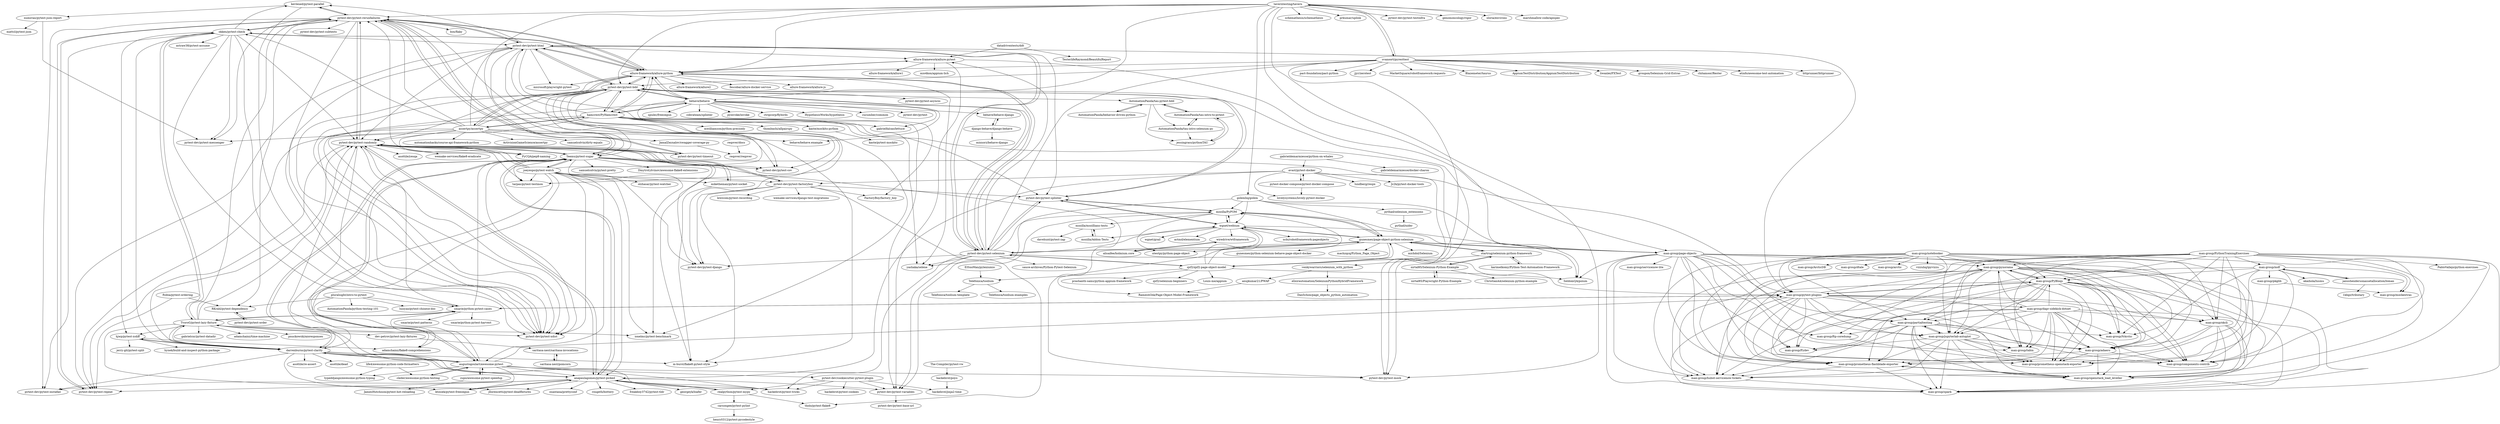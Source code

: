 digraph G {
"kevlened/pytest-parallel" -> "pytest-dev/pytest-xdist" ["e"=1]
"kevlened/pytest-parallel" -> "pytest-dev/pytest-rerunfailures"
"kevlened/pytest-parallel" -> "numirias/pytest-json-report"
"okken/pytest-check" -> "pytest-dev/pytest-rerunfailures"
"okken/pytest-check" -> "pytest-dev/pytest-randomly"
"okken/pytest-check" -> "astraw38/pytest-assume"
"okken/pytest-check" -> "TvoroG/pytest-lazy-fixture"
"okken/pytest-check" -> "pytest-dev/pytest-messenger"
"okken/pytest-check" -> "allure-framework/allure-python"
"okken/pytest-check" -> "hjwp/pytest-icdiff"
"okken/pytest-check" -> "pytest-dev/pytest-xdist" ["e"=1]
"okken/pytest-check" -> "darrenburns/pytest-clarity"
"okken/pytest-check" -> "pytest-dev/pytest-instafail"
"okken/pytest-check" -> "smarie/python-pytest-cases"
"okken/pytest-check" -> "kevlened/pytest-parallel"
"okken/pytest-check" -> "pytest-dev/pytest-html"
"ftobia/pytest-ordering" -> "pytest-dev/pytest-repeat"
"ftobia/pytest-ordering" -> "RKrahl/pytest-dependency"
"Teemu/pytest-sugar" -> "pytest-dev/pytest-xdist" ["e"=1]
"Teemu/pytest-sugar" -> "pytest-dev/pytest-randomly"
"Teemu/pytest-sugar" -> "samuelcolvin/pytest-pretty" ["e"=1]
"Teemu/pytest-sugar" -> "pytest-dev/pytest-cov" ["e"=1]
"Teemu/pytest-sugar" -> "tarpas/pytest-testmon" ["e"=1]
"Teemu/pytest-sugar" -> "anapaulagomes/pytest-picked"
"Teemu/pytest-sugar" -> "darrenburns/pytest-clarity"
"Teemu/pytest-sugar" -> "pytest-dev/pytest-mock" ["e"=1]
"Teemu/pytest-sugar" -> "ionelmc/pytest-benchmark" ["e"=1]
"Teemu/pytest-sugar" -> "augustogoulart/awesome-pytest"
"Teemu/pytest-sugar" -> "pytest-dev/pytest-rerunfailures"
"Teemu/pytest-sugar" -> "man-group/pytest-plugins"
"Teemu/pytest-sugar" -> "pytest-dev/pytest-django" ["e"=1]
"Teemu/pytest-sugar" -> "DmytroLitvinov/awesome-flake8-extensions" ["e"=1]
"Teemu/pytest-sugar" -> "joeyespo/pytest-watch"
"taverntesting/tavern" -> "svanoort/pyresttest"
"taverntesting/tavern" -> "pytest-dev/pytest-bdd"
"taverntesting/tavern" -> "schemathesis/schemathesis" ["e"=1]
"taverntesting/tavern" -> "allure-framework/allure-python"
"taverntesting/tavern" -> "pytest-dev/pytest-mock" ["e"=1]
"taverntesting/tavern" -> "behave/behave"
"taverntesting/tavern" -> "prkumar/uplink" ["e"=1]
"taverntesting/tavern" -> "pytest-dev/pytest-testinfra" ["e"=1]
"taverntesting/tavern" -> "SeldomQA/poium" ["e"=1]
"taverntesting/tavern" -> "genomoncology/rigor"
"taverntesting/tavern" -> "sloria/environs" ["e"=1]
"taverntesting/tavern" -> "golemhq/golem"
"taverntesting/tavern" -> "marshmallow-code/apispec" ["e"=1]
"taverntesting/tavern" -> "pytest-dev/pytest-rerunfailures"
"taverntesting/tavern" -> "pytest-dev/pytest-cov" ["e"=1]
"venkywarriors/selenium_with_python" -> "anujkumar21/PWAF"
"venkywarriors/selenium_with_python" -> "elixirautomation/SeleniumPythonHybridFramework"
"hamcrest/PyHamcrest" -> "allure-framework/allure-python"
"hamcrest/PyHamcrest" -> "behave/behave"
"hamcrest/PyHamcrest" -> "assertpy/assertpy"
"hamcrest/PyHamcrest" -> "mwilliamson/python-precisely"
"hamcrest/PyHamcrest" -> "pytest-dev/pytest-bdd"
"hamcrest/PyHamcrest" -> "gabrielfalcao/lettuce" ["e"=1]
"hamcrest/PyHamcrest" -> "yashaka/selene" ["e"=1]
"hamcrest/PyHamcrest" -> "pytest-dev/pytest-xdist" ["e"=1]
"hamcrest/PyHamcrest" -> "tarpas/pytest-testmon" ["e"=1]
"hamcrest/PyHamcrest" -> "thombashi/allpairspy" ["e"=1]
"hamcrest/PyHamcrest" -> "pytest-dev/pytest-splinter"
"hamcrest/PyHamcrest" -> "pytest-dev/pytest-html"
"hamcrest/PyHamcrest" -> "pytest-dev/pytest-mock" ["e"=1]
"hamcrest/PyHamcrest" -> "pytest-dev/pytest-repeat"
"hamcrest/PyHamcrest" -> "kaste/mockito-python"
"anapaulagomes/pytest-picked" -> "rougeth/bottery" ["e"=1]
"anapaulagomes/pytest-picked" -> "pytest-dev/pytest-randomly"
"anapaulagomes/pytest-picked" -> "jllorencetti/pytest-deadfixtures" ["e"=1]
"anapaulagomes/pytest-picked" -> "darrenburns/pytest-clarity"
"anapaulagomes/pytest-picked" -> "georgeyk/loafer" ["e"=1]
"anapaulagomes/pytest-picked" -> "pytest-dev/pytest-instafail"
"anapaulagomes/pytest-picked" -> "ktosiek/pytest-freezegun"
"anapaulagomes/pytest-picked" -> "realpython/pytest-mypy"
"anapaulagomes/pytest-picked" -> "pytest-dev/pytest-repeat"
"anapaulagomes/pytest-picked" -> "hackebrot/pytest-tricks"
"anapaulagomes/pytest-picked" -> "Teemu/pytest-sugar"
"anapaulagomes/pytest-picked" -> "freakboy3742/pytest-tldr"
"anapaulagomes/pytest-picked" -> "pytest-dev/pytest-variables"
"anapaulagomes/pytest-picked" -> "osantana/prettyconf" ["e"=1]
"svanoort/pyresttest" -> "taverntesting/tavern"
"svanoort/pyresttest" -> "chitamoor/Rester"
"svanoort/pyresttest" -> "allure-framework/allure-python"
"svanoort/pyresttest" -> "atinfo/awesome-test-automation" ["e"=1]
"svanoort/pyresttest" -> "httprunner/httprunner" ["e"=1]
"svanoort/pyresttest" -> "pact-foundation/pact-python" ["e"=1]
"svanoort/pyresttest" -> "pytest-dev/pytest-selenium"
"svanoort/pyresttest" -> "qxf2/qxf2-page-object-model"
"svanoort/pyresttest" -> "jjyr/zerotest" ["e"=1]
"svanoort/pyresttest" -> "MarketSquare/robotframework-requests" ["e"=1]
"svanoort/pyresttest" -> "Blazemeter/taurus" ["e"=1]
"svanoort/pyresttest" -> "AppiumTestDistribution/AppiumTestDistribution" ["e"=1]
"svanoort/pyresttest" -> "pytest-dev/pytest-bdd"
"svanoort/pyresttest" -> "liwanlei/FXTest" ["e"=1]
"svanoort/pyresttest" -> "groupon/Selenium-Grid-Extras" ["e"=1]
"allure-framework/allure-pytest" -> "allure-framework/allure-python"
"allure-framework/allure-pytest" -> "mio4kon/appium-lich" ["e"=1]
"allure-framework/allure-pytest" -> "pytest-dev/pytest-variables"
"allure-framework/allure-pytest" -> "man-group/page-objects"
"allure-framework/allure-pytest" -> "allure-framework/allure1" ["e"=1]
"augustogoulart/awesome-pytest" -> "hackebrot/pytest-tricks"
"augustogoulart/awesome-pytest" -> "pytest-dev/pytest-randomly"
"augustogoulart/awesome-pytest" -> "anapaulagomes/pytest-picked"
"augustogoulart/awesome-pytest" -> "Teemu/pytest-sugar"
"augustogoulart/awesome-pytest" -> "cleder/awesome-python-testing"
"augustogoulart/awesome-pytest" -> "darrenburns/pytest-clarity"
"augustogoulart/awesome-pytest" -> "ktosiek/pytest-freezegun"
"augustogoulart/awesome-pytest" -> "zupo/awesome-pytest-speedup"
"augustogoulart/awesome-pytest" -> "pytest-dev/cookiecutter-pytest-plugin"
"augustogoulart/awesome-pytest" -> "smarie/python-pytest-cases"
"augustogoulart/awesome-pytest" -> "man-group/pytest-plugins"
"augustogoulart/awesome-pytest" -> "TvoroG/pytest-lazy-fixture"
"augustogoulart/awesome-pytest" -> "typeddjango/awesome-python-typing" ["e"=1]
"augustogoulart/awesome-pytest" -> "pytest-dev/pytest-mock" ["e"=1]
"pluralsight/intro-to-pytest" -> "augustogoulart/awesome-pytest"
"pluralsight/intro-to-pytest" -> "AutomationPanda/python-testing-101"
"pluralsight/intro-to-pytest" -> "luizyao/pytest-chinese-doc" ["e"=1]
"pluralsight/intro-to-pytest" -> "smarie/python-pytest-cases"
"pluralsight/intro-to-pytest" -> "RKrahl/pytest-dependency"
"pythad/selenium_extensions" -> "pythad/nider"
"karimelkomy/Python-Test-Automation-Framework" -> "startrug/selenium-python-framework"
"hjwp/pytest-icdiff" -> "darrenburns/pytest-clarity"
"hjwp/pytest-icdiff" -> "hynek/build-and-inspect-python-package" ["e"=1]
"hjwp/pytest-icdiff" -> "jerry-git/pytest-split" ["e"=1]
"hjwp/pytest-icdiff" -> "adamchainz/flake8-comprehensions" ["e"=1]
"darrenburns/pytest-clarity" -> "hjwp/pytest-icdiff"
"darrenburns/pytest-clarity" -> "anapaulagomes/pytest-picked"
"darrenburns/pytest-clarity" -> "jllorencetti/pytest-deadfixtures" ["e"=1]
"darrenburns/pytest-clarity" -> "asottile/re-assert" ["e"=1]
"darrenburns/pytest-clarity" -> "Teemu/pytest-sugar"
"darrenburns/pytest-clarity" -> "pytest-dev/pytest-randomly"
"darrenburns/pytest-clarity" -> "pytest-dev/pytest-instafail"
"darrenburns/pytest-clarity" -> "hackebrot/pytest-tricks"
"darrenburns/pytest-clarity" -> "asottile/dead" ["e"=1]
"darrenburns/pytest-clarity" -> "TvoroG/pytest-lazy-fixture"
"darrenburns/pytest-clarity" -> "m-burst/flake8-pytest-style" ["e"=1]
"darrenburns/pytest-clarity" -> "augustogoulart/awesome-pytest"
"mozilla/Addon-Tests" -> "mozilla/mozillians-tests"
"numirias/pytest-json-report" -> "mattcl/pytest-json"
"numirias/pytest-json-report" -> "pytest-dev/pytest-messenger"
"pytest-docker-compose/pytest-docker-compose" -> "avast/pytest-docker"
"pytest-docker-compose/pytest-docker-compose" -> "lovelysystems/lovely-pytest-docker"
"AutomationPanda/behavior-driven-python" -> "AutomationPanda/tau-pytest-bdd"
"smarie/python-pytest-cases" -> "smarie/python-pytest-harvest"
"smarie/python-pytest-cases" -> "TvoroG/pytest-lazy-fixture"
"smarie/python-pytest-cases" -> "man-group/pytest-plugins"
"smarie/python-pytest-cases" -> "pytest-dev/pytest-randomly"
"smarie/python-pytest-cases" -> "smarie/pytest-patterns"
"smarie/python-pytest-cases" -> "Teemu/pytest-sugar"
"elixirautomation/SeleniumPythonHybridFramework" -> "DanSchon/page_objects_python_automation"
"AutomationPanda/tau-pytest-bdd" -> "AutomationPanda/tau-intro-to-pytest"
"AutomationPanda/tau-pytest-bdd" -> "AutomationPanda/tau-intro-selenium-py"
"AutomationPanda/tau-pytest-bdd" -> "AutomationPanda/behavior-driven-python"
"AutomationPanda/tau-pytest-bdd" -> "jessingrass/pythonTAU"
"pytest-dev/pytest-splinter" -> "pytest-dev/pytest-selenium"
"pytest-dev/pytest-splinter" -> "wgnet/webium"
"pytest-dev/pytest-splinter" -> "mozilla/PyPOM"
"pytest-dev/pytest-splinter" -> "pytest-dev/pytest-bdd"
"anujkumar21/PWAF" -> "RameshGhk/Page-Object-Model-Framework"
"man-group/adaero" -> "man-group/components-contrib"
"man-group/adaero" -> "man-group/prometheus-flashblade-exporter"
"man-group/adaero" -> "man-group/openstack_load_leveller"
"man-group/adaero" -> "man-group/prometheus-openstack-exporter"
"man-group/okcli" -> "man-group/openstack_load_leveller"
"man-group/okcli" -> "man-group/prometheus-flashblade-exporter"
"man-group/okcli" -> "man-group/adaero"
"man-group/okcli" -> "man-group/hubot-servicenow-tickets"
"man-group/okcli" -> "man-group/spark"
"man-group/okcli" -> "man-group/components-contrib"
"man-group/ftp-coredump" -> "man-group/prometheus-openstack-exporter"
"man-group/prometheus-flashblade-exporter" -> "man-group/openstack_load_leveller"
"man-group/prometheus-flashblade-exporter" -> "man-group/spark"
"man-group/prometheus-flashblade-exporter" -> "man-group/hubot-servicenow-tickets"
"man-group/openstack_load_leveller" -> "man-group/prometheus-flashblade-exporter"
"man-group/mdf" -> "janushendersonassetallocation/loman"
"man-group/mdf" -> "man-group/PyBloqs"
"man-group/mdf" -> "akaihola/lusmu"
"man-group/mdf" -> "man-group/prometheus-openstack-exporter"
"man-group/mdf" -> "man-group/mockextras"
"man-group/mdf" -> "man-group/NArctic"
"man-group/mdf" -> "man-group/components-contrib"
"man-group/mdf" -> "man-group/pkglib"
"man-group/mdf" -> "man-group/prometheus-flashblade-exporter"
"man-group/pynorama" -> "man-group/hubot-servicenow-tickets"
"man-group/pynorama" -> "man-group/tabix"
"man-group/pynorama" -> "man-group/spark"
"man-group/pynorama" -> "man-group/adaero"
"man-group/pynorama" -> "man-group/prometheus-flashblade-exporter"
"man-group/pynorama" -> "man-group/Pydev"
"man-group/pynorama" -> "man-group/components-contrib"
"man-group/pynorama" -> "man-group/prometheus-openstack-exporter"
"man-group/pynorama" -> "man-group/openstack_load_leveller"
"man-group/pynorama" -> "man-group/jupyterlab-autoplot"
"man-group/pynorama" -> "man-group/partialtesting"
"man-group/pynorama" -> "man-group/okcli"
"man-group/pynorama" -> "man-group/NArctic"
"man-group/pynorama" -> "man-group/ftp-coredump"
"man-group/pynorama" -> "man-group/PyBloqs"
"joeyespo/pytest-watch" -> "tarpas/pytest-testmon" ["e"=1]
"joeyespo/pytest-watch" -> "Teemu/pytest-sugar"
"joeyespo/pytest-watch" -> "pytest-dev/pytest-randomly"
"joeyespo/pytest-watch" -> "anapaulagomes/pytest-picked"
"joeyespo/pytest-watch" -> "pytest-dev/pytest-xdist" ["e"=1]
"joeyespo/pytest-watch" -> "olzhasar/pytest-watcher"
"joeyespo/pytest-watch" -> "ionelmc/pytest-benchmark" ["e"=1]
"joeyespo/pytest-watch" -> "pytest-dev/pytest-factoryboy"
"joeyespo/pytest-watch" -> "pytest-dev/pytest-bdd"
"joeyespo/pytest-watch" -> "augustogoulart/awesome-pytest"
"joeyespo/pytest-watch" -> "pytest-dev/pytest-django" ["e"=1]
"joeyespo/pytest-watch" -> "adamchainz/flake8-comprehensions" ["e"=1]
"joeyespo/pytest-watch" -> "miketheman/pytest-socket"
"joeyespo/pytest-watch" -> "pytest-dev/pytest-rerunfailures"
"joeyespo/pytest-watch" -> "darrenburns/pytest-clarity"
"life4/awesome-python-code-formatters" -> "cleder/awesome-python-testing"
"life4/awesome-python-code-formatters" -> "typeddjango/awesome-python-typing" ["e"=1]
"gabrieldemarmiesse/python-on-whales" -> "gabrieldemarmiesse/docker-charon"
"gabrieldemarmiesse/python-on-whales" -> "avast/pytest-docker"
"behave/behave" -> "pytest-dev/pytest-bdd"
"behave/behave" -> "gabrielfalcao/lettuce" ["e"=1]
"behave/behave" -> "ctripcorp/flybirds" ["e"=1]
"behave/behave" -> "hamcrest/PyHamcrest"
"behave/behave" -> "allure-framework/allure-python"
"behave/behave" -> "HypothesisWorks/hypothesis" ["e"=1]
"behave/behave" -> "behave/behave.example"
"behave/behave" -> "cucumber/common" ["e"=1]
"behave/behave" -> "FactoryBoy/factory_boy" ["e"=1]
"behave/behave" -> "pytest-dev/pytest" ["e"=1]
"behave/behave" -> "spulec/freezegun" ["e"=1]
"behave/behave" -> "behave/behave-django"
"behave/behave" -> "cobrateam/splinter" ["e"=1]
"behave/behave" -> "pyinvoke/invoke" ["e"=1]
"behave/behave" -> "pytest-dev/pytest-xdist" ["e"=1]
"man-group/notebooker" -> "man-group/PyBloqs"
"man-group/notebooker" -> "man-group/adaero"
"man-group/notebooker" -> "man-group/ArcticDB" ["e"=1]
"man-group/notebooker" -> "man-group/jupyterlab-autoplot"
"man-group/notebooker" -> "man-group/pytest-plugins"
"man-group/notebooker" -> "man-group/prometheus-flashblade-exporter"
"man-group/notebooker" -> "man-group/dtale" ["e"=1]
"man-group/notebooker" -> "man-group/okcli"
"man-group/notebooker" -> "man-group/pynorama"
"man-group/notebooker" -> "man-group/openstack_load_leveller"
"man-group/notebooker" -> "man-group/partialtesting"
"man-group/notebooker" -> "man-group/arctic" ["e"=1]
"man-group/notebooker" -> "man-group/components-contrib"
"man-group/notebooker" -> "vizzuhq/ipyvizzu" ["e"=1]
"man-group/notebooker" -> "man-group/hubot-servicenow-tickets"
"AutomationPanda/tau-intro-selenium-py" -> "AutomationPanda/tau-intro-to-pytest"
"AutomationPanda/tau-intro-selenium-py" -> "jessingrass/pythonTAU"
"AutomationPanda/tau-intro-to-pytest" -> "AutomationPanda/tau-intro-selenium-py"
"AutomationPanda/tau-intro-to-pytest" -> "jessingrass/pythonTAU"
"AutomationPanda/tau-intro-to-pytest" -> "AutomationPanda/tau-pytest-bdd"
"startrug/selenium-python-framework" -> "karimelkomy/Python-Test-Automation-Framework"
"startrug/selenium-python-framework" -> "nirtal85/Selenium-Python-Example"
"startrug/selenium-python-framework" -> "gunesmes/page-object-python-selenium"
"startrug/selenium-python-framework" -> "venkywarriors/selenium_with_python"
"man-group/page-objects" -> "man-group/tabix"
"man-group/page-objects" -> "man-group/hubot-servicenow-tickets"
"man-group/page-objects" -> "man-group/prometheus-flashblade-exporter"
"man-group/page-objects" -> "man-group/Pydev"
"man-group/page-objects" -> "man-group/spark"
"man-group/page-objects" -> "man-group/adaero"
"man-group/page-objects" -> "man-group/prometheus-openstack-exporter"
"man-group/page-objects" -> "man-group/openstack_load_leveller"
"man-group/page-objects" -> "man-group/ftp-coredump"
"man-group/page-objects" -> "man-group/jupyterlab-autoplot"
"man-group/page-objects" -> "SeldomQA/poium" ["e"=1]
"man-group/page-objects" -> "man-group/components-contrib"
"man-group/page-objects" -> "man-group/partialtesting"
"man-group/page-objects" -> "man-group/pynorama"
"man-group/page-objects" -> "man-group/servicenow-lite"
"assertpy/assertpy" -> "allure-framework/allure-python"
"assertpy/assertpy" -> "hamcrest/PyHamcrest"
"assertpy/assertpy" -> "pytest-dev/pytest-rerunfailures"
"assertpy/assertpy" -> "samuelcolvin/dirty-equals" ["e"=1]
"assertpy/assertpy" -> "automationhacks/course-api-framework-python"
"assertpy/assertpy" -> "pytest-dev/pytest-messenger"
"assertpy/assertpy" -> "pytest-dev/pytest-html"
"assertpy/assertpy" -> "pytest-dev/pytest-bdd"
"assertpy/assertpy" -> "ActivisionGameScience/assertpy"
"assertpy/assertpy" -> "JamalZeynalov/swagger-coverage-py"
"assertpy/assertpy" -> "pytest-dev/pytest-randomly"
"assertpy/assertpy" -> "PyCQA/pep8-naming" ["e"=1]
"assertpy/assertpy" -> "okken/pytest-check"
"assertpy/assertpy" -> "behave/behave.example"
"assertpy/assertpy" -> "pytest-dev/pytest-xdist" ["e"=1]
"mozilla/mozillians-tests" -> "davehunt/pytest-zap"
"mozilla/mozillians-tests" -> "mozilla/Addon-Tests"
"man-group/partialtesting" -> "man-group/components-contrib"
"man-group/partialtesting" -> "man-group/adaero"
"man-group/partialtesting" -> "man-group/hubot-servicenow-tickets"
"man-group/partialtesting" -> "man-group/tabix"
"man-group/partialtesting" -> "man-group/spark"
"man-group/partialtesting" -> "man-group/jupyterlab-autoplot"
"man-group/partialtesting" -> "man-group/prometheus-openstack-exporter"
"man-group/partialtesting" -> "man-group/prometheus-flashblade-exporter"
"man-group/partialtesting" -> "man-group/Pydev"
"man-group/partialtesting" -> "man-group/openstack_load_leveller"
"man-group/partialtesting" -> "man-group/NArctic"
"man-group/partialtesting" -> "man-group/ftp-coredump"
"ElSnoMan/pyleniumio" -> "Telefonica/toolium"
"pytest-dev/pytest-timeout" -> "pytest-dev/pytest-randomly"
"pytest-dev/pytest-timeout" -> "pytest-dev/pytest-rerunfailures"
"wgnet/webium" -> "mozilla/PyPOM"
"wgnet/webium" -> "alisaifee/holmium.core"
"wgnet/webium" -> "ncbi/robotframework-pageobjects" ["e"=1]
"wgnet/webium" -> "wgnet/grail"
"wgnet/webium" -> "pytest-dev/pytest-splinter"
"wgnet/webium" -> "wiredrive/wtframework"
"wgnet/webium" -> "man-group/page-objects"
"wgnet/webium" -> "gunesmes/page-object-python-selenium"
"wgnet/webium" -> "actmd/elementium"
"wgnet/webium" -> "mozilla/Addon-Tests"
"jessingrass/pythonTAU" -> "AutomationPanda/tau-intro-to-pytest"
"man-group/jupyterlab-autoplot" -> "man-group/components-contrib"
"man-group/jupyterlab-autoplot" -> "man-group/adaero"
"man-group/jupyterlab-autoplot" -> "man-group/openstack_load_leveller"
"man-group/jupyterlab-autoplot" -> "man-group/tabix"
"man-group/jupyterlab-autoplot" -> "man-group/hubot-servicenow-tickets"
"man-group/jupyterlab-autoplot" -> "man-group/prometheus-flashblade-exporter"
"man-group/jupyterlab-autoplot" -> "man-group/spark"
"man-group/jupyterlab-autoplot" -> "man-group/partialtesting"
"man-group/jupyterlab-autoplot" -> "man-group/prometheus-openstack-exporter"
"man-group/jupyterlab-autoplot" -> "man-group/Pydev"
"nirtal85/Selenium-Python-Example" -> "nirtal85/Playwright-Python-Example"
"nirtal85/Selenium-Python-Example" -> "startrug/selenium-python-framework"
"nirtal85/Selenium-Python-Example" -> "ChristianAA/selenium-python-example"
"gunesmes/page-object-python-selenium" -> "qxf2/qxf2-page-object-model"
"gunesmes/page-object-python-selenium" -> "mozilla/PyPOM"
"gunesmes/page-object-python-selenium" -> "machzqcq/Python_Page_Object"
"gunesmes/page-object-python-selenium" -> "wgnet/webium"
"gunesmes/page-object-python-selenium" -> "man-group/page-objects"
"gunesmes/page-object-python-selenium" -> "utestpy/python-page-object"
"gunesmes/page-object-python-selenium" -> "startrug/selenium-python-framework"
"gunesmes/page-object-python-selenium" -> "michdol/Selenium"
"gunesmes/page-object-python-selenium" -> "gunesmes/python-selenium-behave-page-object-docker"
"gunesmes/page-object-python-selenium" -> "pytest-dev/pytest-selenium"
"gunesmes/page-object-python-selenium" -> "SeldomQA/poium" ["e"=1]
"gunesmes/page-object-python-selenium" -> "RameshGhk/Page-Object-Model-Framework"
"pytest-dev/pytest-html" -> "pytest-dev/pytest-xdist" ["e"=1]
"pytest-dev/pytest-html" -> "allure-framework/allure-python"
"pytest-dev/pytest-html" -> "pytest-dev/pytest-bdd"
"pytest-dev/pytest-html" -> "pytest-dev/pytest-rerunfailures"
"pytest-dev/pytest-html" -> "pytest-dev/pytest-selenium"
"pytest-dev/pytest-html" -> "pytest-dev/pytest-repeat"
"pytest-dev/pytest-html" -> "pytest-dev/pytest-randomly"
"pytest-dev/pytest-html" -> "pytest-dev/pytest-cov" ["e"=1]
"pytest-dev/pytest-html" -> "allure-framework/allure-pytest"
"pytest-dev/pytest-html" -> "Teemu/pytest-sugar"
"pytest-dev/pytest-html" -> "pytest-dev/pytest-variables"
"pytest-dev/pytest-html" -> "pytest-dev/pytest-splinter"
"pytest-dev/pytest-html" -> "man-group/pytest-plugins"
"pytest-dev/pytest-html" -> "kevlened/pytest-parallel"
"pytest-dev/pytest-html" -> "microsoft/playwright-pytest" ["e"=1]
"datadriventests/ddt" -> "allure-framework/allure-pytest"
"datadriventests/ddt" -> "TesterlifeRaymond/BeautifulReport" ["e"=1]
"pytest-dev/cookiecutter-pytest-plugin" -> "hackebrot/pytest-tricks"
"pytest-dev/cookiecutter-pytest-plugin" -> "hackebrot/pytest-cookies"
"pytest-dev/cookiecutter-pytest-plugin" -> "realpython/pytest-mypy"
"pytest-dev/cookiecutter-pytest-plugin" -> "hackebrot/jinja2-time"
"pytest-dev/cookiecutter-pytest-plugin" -> "pytest-dev/pytest-variables"
"pytest-dev/pytest-factoryboy" -> "pytest-dev/pytest-django" ["e"=1]
"pytest-dev/pytest-factoryboy" -> "pytest-dev/pytest-randomly"
"pytest-dev/pytest-factoryboy" -> "FactoryBoy/factory_boy" ["e"=1]
"pytest-dev/pytest-factoryboy" -> "pytest-dev/pytest-splinter"
"pytest-dev/pytest-factoryboy" -> "wemake-services/django-test-migrations" ["e"=1]
"pytest-dev/pytest-factoryboy" -> "m-burst/flake8-pytest-style" ["e"=1]
"pytest-dev/pytest-factoryboy" -> "kiwicom/pytest-recording" ["e"=1]
"pytest-dev/pytest-factoryboy" -> "tholo/pytest-flake8"
"pytest-dev/pytest-selenium" -> "pytest-dev/pytest-splinter"
"pytest-dev/pytest-selenium" -> "pytest-dev/pytest-html"
"pytest-dev/pytest-selenium" -> "wgnet/webium"
"pytest-dev/pytest-selenium" -> "mozilla/PyPOM"
"pytest-dev/pytest-selenium" -> "qxf2/qxf2-page-object-model"
"pytest-dev/pytest-selenium" -> "gunesmes/page-object-python-selenium"
"pytest-dev/pytest-selenium" -> "allure-framework/allure-pytest"
"pytest-dev/pytest-selenium" -> "allure-framework/allure-python"
"pytest-dev/pytest-selenium" -> "sauce-archives/Python-Pytest-Selenium"
"pytest-dev/pytest-selenium" -> "pytest-dev/pytest-variables"
"pytest-dev/pytest-selenium" -> "man-group/pytest-plugins"
"pytest-dev/pytest-selenium" -> "yashaka/selene" ["e"=1]
"pytest-dev/pytest-selenium" -> "hackebrot/pytest-tricks"
"pytest-dev/pytest-selenium" -> "pytest-dev/pytest-django" ["e"=1]
"pytest-dev/pytest-selenium" -> "pytest-dev/pytest-bdd"
"carsongee/pytest-pylint" -> "henry0312/pytest-pycodestyle"
"pytest-dev/pytest-order" -> "RKrahl/pytest-dependency"
"pytest-dev/pytest-variables" -> "pytest-dev/pytest-base-url"
"cleder/awesome-python-testing" -> "augustogoulart/awesome-pytest"
"man-group/dapr-sidekick-dotnet" -> "man-group/components-contrib"
"man-group/dapr-sidekick-dotnet" -> "man-group/hubot-servicenow-tickets"
"man-group/dapr-sidekick-dotnet" -> "man-group/prometheus-flashblade-exporter"
"man-group/dapr-sidekick-dotnet" -> "man-group/spark"
"man-group/dapr-sidekick-dotnet" -> "man-group/openstack_load_leveller"
"man-group/dapr-sidekick-dotnet" -> "man-group/adaero"
"man-group/dapr-sidekick-dotnet" -> "man-group/Pydev"
"man-group/dapr-sidekick-dotnet" -> "man-group/tabix"
"man-group/dapr-sidekick-dotnet" -> "man-group/pynorama"
"man-group/dapr-sidekick-dotnet" -> "man-group/jupyterlab-autoplot"
"man-group/dapr-sidekick-dotnet" -> "man-group/partialtesting"
"man-group/dapr-sidekick-dotnet" -> "man-group/prometheus-openstack-exporter"
"man-group/dapr-sidekick-dotnet" -> "man-group/NArctic"
"man-group/dapr-sidekick-dotnet" -> "man-group/PyBloqs"
"man-group/dapr-sidekick-dotnet" -> "man-group/okcli"
"JamalZeynalov/swagger-coverage-py" -> "reqover/reqover"
"reqover/docs" -> "reqover/reqover"
"man-group/pytest-plugins" -> "man-group/PyBloqs"
"man-group/pytest-plugins" -> "man-group/openstack_load_leveller"
"man-group/pytest-plugins" -> "man-group/jupyterlab-autoplot"
"man-group/pytest-plugins" -> "man-group/adaero"
"man-group/pytest-plugins" -> "man-group/partialtesting"
"man-group/pytest-plugins" -> "man-group/prometheus-flashblade-exporter"
"man-group/pytest-plugins" -> "man-group/components-contrib"
"man-group/pytest-plugins" -> "man-group/hubot-servicenow-tickets"
"man-group/pytest-plugins" -> "man-group/okcli"
"man-group/pytest-plugins" -> "man-group/pynorama"
"man-group/pytest-plugins" -> "man-group/spark"
"man-group/pytest-plugins" -> "man-group/dapr-sidekick-dotnet"
"man-group/pytest-plugins" -> "smarie/python-pytest-cases"
"man-group/pytest-plugins" -> "man-group/prometheus-openstack-exporter"
"man-group/pytest-plugins" -> "man-group/Pydev"
"man-group/PythonTrainingExercises" -> "man-group/PyBloqs"
"man-group/PythonTrainingExercises" -> "man-group/pynorama"
"man-group/PythonTrainingExercises" -> "man-group/jupyterlab-autoplot"
"man-group/PythonTrainingExercises" -> "man-group/mdf"
"man-group/PythonTrainingExercises" -> "man-group/okcli"
"man-group/PythonTrainingExercises" -> "man-group/spark"
"man-group/PythonTrainingExercises" -> "man-group/hubot-servicenow-tickets"
"man-group/PythonTrainingExercises" -> "PabloVallejo/python-exercises"
"man-group/PythonTrainingExercises" -> "man-group/prometheus-flashblade-exporter"
"man-group/PythonTrainingExercises" -> "man-group/openstack_load_leveller"
"man-group/PythonTrainingExercises" -> "man-group/prometheus-openstack-exporter"
"man-group/PythonTrainingExercises" -> "man-group/mockextras"
"man-group/PythonTrainingExercises" -> "man-group/NArctic"
"man-group/PythonTrainingExercises" -> "man-group/tabix"
"man-group/PythonTrainingExercises" -> "man-group/components-contrib"
"golemhq/golem" -> "mozilla/PyPOM"
"golemhq/golem" -> "yashaka/selene" ["e"=1]
"golemhq/golem" -> "man-group/page-objects"
"golemhq/golem" -> "wgnet/webium"
"golemhq/golem" -> "gunesmes/page-object-python-selenium"
"golemhq/golem" -> "pythad/selenium_extensions"
"The-Compiler/pytest-vw" -> "hackebrot/poyo"
"mozilla/PyPOM" -> "wgnet/webium"
"mozilla/PyPOM" -> "gunesmes/page-object-python-selenium"
"mozilla/PyPOM" -> "utestpy/python-page-object"
"mozilla/PyPOM" -> "man-group/page-objects"
"mozilla/PyPOM" -> "pytest-dev/pytest-splinter"
"mozilla/PyPOM" -> "pytest-dev/pytest-variables"
"mozilla/PyPOM" -> "mozilla/mozillians-tests"
"hackebrot/poyo" -> "hackebrot/jinja2-time"
"Telefonica/toolium" -> "Telefonica/toolium-examples"
"Telefonica/toolium" -> "Telefonica/toolium-template"
"pytest-dev/pytest-repeat" -> "pytest-dev/pytest-rerunfailures"
"nirtal85/Playwright-Python-Example" -> "nirtal85/Selenium-Python-Example"
"RKrahl/pytest-dependency" -> "pytest-dev/pytest-order"
"pytest-dev/pytest-randomly" -> "pytest-dev/pytest-rerunfailures"
"pytest-dev/pytest-randomly" -> "pytest-dev/pytest-timeout"
"pytest-dev/pytest-randomly" -> "anapaulagomes/pytest-picked"
"pytest-dev/pytest-randomly" -> "pytest-dev/pytest-xdist" ["e"=1]
"pytest-dev/pytest-randomly" -> "pytest-dev/pytest-cov" ["e"=1]
"pytest-dev/pytest-randomly" -> "tarpas/pytest-testmon" ["e"=1]
"pytest-dev/pytest-randomly" -> "Teemu/pytest-sugar"
"pytest-dev/pytest-randomly" -> "m-burst/flake8-pytest-style" ["e"=1]
"pytest-dev/pytest-randomly" -> "adamchainz/flake8-comprehensions" ["e"=1]
"pytest-dev/pytest-randomly" -> "miketheman/pytest-socket"
"pytest-dev/pytest-randomly" -> "PyCQA/pep8-naming" ["e"=1]
"pytest-dev/pytest-randomly" -> "pytest-dev/pytest-factoryboy"
"pytest-dev/pytest-randomly" -> "asottile/yesqa" ["e"=1]
"pytest-dev/pytest-randomly" -> "pytest-dev/pytest-repeat"
"pytest-dev/pytest-randomly" -> "wemake-services/flake8-eradicate" ["e"=1]
"behave/behave-django" -> "django-behave/django-behave"
"pytest-dev/pytest-rerunfailures" -> "pytest-dev/pytest-xdist" ["e"=1]
"pytest-dev/pytest-rerunfailures" -> "pytest-dev/pytest-randomly"
"pytest-dev/pytest-rerunfailures" -> "pytest-dev/pytest-repeat"
"pytest-dev/pytest-rerunfailures" -> "pytest-dev/pytest-timeout"
"pytest-dev/pytest-rerunfailures" -> "box/flaky" ["e"=1]
"pytest-dev/pytest-rerunfailures" -> "pytest-dev/pytest-html"
"pytest-dev/pytest-rerunfailures" -> "okken/pytest-check"
"pytest-dev/pytest-rerunfailures" -> "kevlened/pytest-parallel"
"pytest-dev/pytest-rerunfailures" -> "allure-framework/allure-python"
"pytest-dev/pytest-rerunfailures" -> "pytest-dev/pytest-instafail"
"pytest-dev/pytest-rerunfailures" -> "m-burst/flake8-pytest-style" ["e"=1]
"pytest-dev/pytest-rerunfailures" -> "Teemu/pytest-sugar"
"pytest-dev/pytest-rerunfailures" -> "RKrahl/pytest-dependency"
"pytest-dev/pytest-rerunfailures" -> "pytest-dev/pytest-subtests"
"pytest-dev/pytest-rerunfailures" -> "pytest-dev/pytest-messenger"
"django-behave/django-behave" -> "mixxorz/behave-django"
"django-behave/django-behave" -> "behave/behave-django"
"zupo/awesome-pytest-speedup" -> "JamesHutchison/pytest-hot-reloading"
"zupo/awesome-pytest-speedup" -> "augustogoulart/awesome-pytest"
"kaste/mockito-python" -> "kaste/pytest-mockito"
"TvoroG/pytest-lazy-fixture" -> "dev-petrov/pytest-lazy-fixtures"
"TvoroG/pytest-lazy-fixture" -> "gabrielcnr/pytest-datadir" ["e"=1]
"TvoroG/pytest-lazy-fixture" -> "smarie/python-pytest-cases"
"TvoroG/pytest-lazy-fixture" -> "ktosiek/pytest-freezegun"
"TvoroG/pytest-lazy-fixture" -> "darrenburns/pytest-clarity"
"TvoroG/pytest-lazy-fixture" -> "adamchainz/time-machine" ["e"=1]
"TvoroG/pytest-lazy-fixture" -> "okken/pytest-check"
"TvoroG/pytest-lazy-fixture" -> "hjwp/pytest-icdiff"
"TvoroG/pytest-lazy-fixture" -> "pytest-dev/pytest-randomly"
"TvoroG/pytest-lazy-fixture" -> "pytest-dev/pytest-rerunfailures"
"TvoroG/pytest-lazy-fixture" -> "pytest-dev/pytest-xdist" ["e"=1]
"TvoroG/pytest-lazy-fixture" -> "ionelmc/pytest-benchmark" ["e"=1]
"TvoroG/pytest-lazy-fixture" -> "pnuckowski/aioresponses" ["e"=1]
"man-group/PyBloqs" -> "man-group/adaero"
"man-group/PyBloqs" -> "man-group/jupyterlab-autoplot"
"man-group/PyBloqs" -> "man-group/openstack_load_leveller"
"man-group/PyBloqs" -> "man-group/prometheus-flashblade-exporter"
"man-group/PyBloqs" -> "man-group/components-contrib"
"man-group/PyBloqs" -> "man-group/hubot-servicenow-tickets"
"man-group/PyBloqs" -> "man-group/spark"
"man-group/PyBloqs" -> "man-group/pynorama"
"man-group/PyBloqs" -> "man-group/okcli"
"man-group/PyBloqs" -> "man-group/partialtesting"
"man-group/PyBloqs" -> "man-group/NArctic"
"man-group/PyBloqs" -> "man-group/Pydev"
"man-group/PyBloqs" -> "man-group/tabix"
"man-group/PyBloqs" -> "man-group/pytest-plugins"
"man-group/PyBloqs" -> "man-group/prometheus-openstack-exporter"
"realpython/pytest-mypy" -> "carsongee/pytest-pylint"
"realpython/pytest-mypy" -> "tholo/pytest-flake8"
"realpython/pytest-mypy" -> "anapaulagomes/pytest-picked"
"saritasa-nest/pomcorn" -> "saritasa-nest/saritasa-invocations"
"dev-petrov/pytest-lazy-fixtures" -> "saritasa-nest/saritasa-invocations"
"saritasa-nest/saritasa-invocations" -> "saritasa-nest/pomcorn"
"allure-framework/allure-python" -> "allure-framework/allure-pytest"
"allure-framework/allure-python" -> "allure-framework/allure2" ["e"=1]
"allure-framework/allure-python" -> "pytest-dev/pytest-html"
"allure-framework/allure-python" -> "pytest-dev/pytest-bdd"
"allure-framework/allure-python" -> "yashaka/selene" ["e"=1]
"allure-framework/allure-python" -> "pytest-dev/pytest-rerunfailures"
"allure-framework/allure-python" -> "fescobar/allure-docker-service" ["e"=1]
"allure-framework/allure-python" -> "hamcrest/PyHamcrest"
"allure-framework/allure-python" -> "pytest-dev/pytest-xdist" ["e"=1]
"allure-framework/allure-python" -> "allure-framework/allure-js" ["e"=1]
"allure-framework/allure-python" -> "assertpy/assertpy"
"allure-framework/allure-python" -> "pytest-dev/pytest-selenium"
"allure-framework/allure-python" -> "behave/behave"
"allure-framework/allure-python" -> "okken/pytest-check"
"allure-framework/allure-python" -> "microsoft/playwright-pytest" ["e"=1]
"qxf2/qxf2-page-object-model" -> "gunesmes/page-object-python-selenium"
"qxf2/qxf2-page-object-model" -> "mozilla/PyPOM"
"qxf2/qxf2-page-object-model" -> "qxf2/selenium-beginners" ["e"=1]
"qxf2/qxf2-page-object-model" -> "wgnet/webium"
"qxf2/qxf2-page-object-model" -> "pytest-dev/pytest-selenium"
"qxf2/qxf2-page-object-model" -> "Louis-me/appium" ["e"=1]
"qxf2/qxf2-page-object-model" -> "prashanth-sams/python-appium-framework"
"qxf2/qxf2-page-object-model" -> "SeldomQA/poium" ["e"=1]
"qxf2/qxf2-page-object-model" -> "Telefonica/toolium"
"man-group/pkglib" -> "man-group/mockextras"
"man-group/pkglib" -> "man-group/prometheus-openstack-exporter"
"janushendersonassetallocation/loman" -> "1kbgz/tributary" ["e"=1]
"janushendersonassetallocation/loman" -> "man-group/mdf"
"avast/pytest-docker" -> "pytest-docker-compose/pytest-docker-compose"
"avast/pytest-docker" -> "lovelysystems/lovely-pytest-docker"
"avast/pytest-docker" -> "Jc2k/pytest-docker-tools"
"avast/pytest-docker" -> "pytest-dev/pytest-mock" ["e"=1]
"avast/pytest-docker" -> "lundberg/respx" ["e"=1]
"avast/pytest-docker" -> "anapaulagomes/pytest-picked"
"avast/pytest-docker" -> "pytest-dev/pytest-factoryboy"
"wiredrive/wtframework" -> "alisaifee/holmium.core"
"man-group/hubot-servicenow-tickets" -> "man-group/spark"
"ktosiek/pytest-freezegun" -> "anapaulagomes/pytest-picked"
"pytest-dev/pytest-bdd" -> "behave/behave"
"pytest-dev/pytest-bdd" -> "pytest-dev/pytest-xdist" ["e"=1]
"pytest-dev/pytest-bdd" -> "pytest-dev/pytest-html"
"pytest-dev/pytest-bdd" -> "allure-framework/allure-python"
"pytest-dev/pytest-bdd" -> "pytest-dev/pytest-splinter"
"pytest-dev/pytest-bdd" -> "pytest-dev/pytest-cov" ["e"=1]
"pytest-dev/pytest-bdd" -> "pytest-dev/pytest-mock" ["e"=1]
"pytest-dev/pytest-bdd" -> "pytest-dev/pytest-django" ["e"=1]
"pytest-dev/pytest-bdd" -> "pytest-dev/pytest-asyncio" ["e"=1]
"pytest-dev/pytest-bdd" -> "pytest-dev/pytest-randomly"
"pytest-dev/pytest-bdd" -> "AutomationPanda/tau-pytest-bdd"
"pytest-dev/pytest-bdd" -> "pytest-dev/pytest-selenium"
"pytest-dev/pytest-bdd" -> "Teemu/pytest-sugar"
"pytest-dev/pytest-bdd" -> "hamcrest/PyHamcrest"
"pytest-dev/pytest-bdd" -> "ionelmc/pytest-benchmark" ["e"=1]
"miketheman/pytest-socket" -> "pytest-dev/pytest-randomly"
"miketheman/pytest-socket" -> "m-burst/flake8-pytest-style" ["e"=1]
"alisaifee/holmium.core" -> "wiredrive/wtframework"
"kevlened/pytest-parallel" ["l"="45.344,19.25"]
"pytest-dev/pytest-xdist" ["l"="45.037,21.045"]
"pytest-dev/pytest-rerunfailures" ["l"="45.365,19.279"]
"numirias/pytest-json-report" ["l"="45.293,19.217"]
"okken/pytest-check" ["l"="45.343,19.276"]
"pytest-dev/pytest-randomly" ["l"="45.344,19.307"]
"astraw38/pytest-assume" ["l"="45.296,19.249"]
"TvoroG/pytest-lazy-fixture" ["l"="45.316,19.307"]
"pytest-dev/pytest-messenger" ["l"="45.327,19.24"]
"allure-framework/allure-python" ["l"="45.419,19.248"]
"hjwp/pytest-icdiff" ["l"="45.278,19.305"]
"darrenburns/pytest-clarity" ["l"="45.317,19.325"]
"pytest-dev/pytest-instafail" ["l"="45.316,19.284"]
"smarie/python-pytest-cases" ["l"="45.375,19.358"]
"pytest-dev/pytest-html" ["l"="45.402,19.283"]
"ftobia/pytest-ordering" ["l"="45.405,19.359"]
"pytest-dev/pytest-repeat" ["l"="45.373,19.296"]
"RKrahl/pytest-dependency" ["l"="45.38,19.391"]
"Teemu/pytest-sugar" ["l"="45.364,19.329"]
"samuelcolvin/pytest-pretty" ["l"="44.972,21.314"]
"pytest-dev/pytest-cov" ["l"="45.013,21.041"]
"tarpas/pytest-testmon" ["l"="45.219,21.144"]
"anapaulagomes/pytest-picked" ["l"="45.302,19.333"]
"pytest-dev/pytest-mock" ["l"="44.968,21.045"]
"ionelmc/pytest-benchmark" ["l"="45.076,21.126"]
"augustogoulart/awesome-pytest" ["l"="45.327,19.371"]
"man-group/pytest-plugins" ["l"="45.453,19.375"]
"pytest-dev/pytest-django" ["l"="47.317,18.382"]
"DmytroLitvinov/awesome-flake8-extensions" ["l"="45.274,21.177"]
"joeyespo/pytest-watch" ["l"="45.336,19.332"]
"taverntesting/tavern" ["l"="45.455,19.217"]
"svanoort/pyresttest" ["l"="45.477,19.242"]
"pytest-dev/pytest-bdd" ["l"="45.398,19.249"]
"schemathesis/schemathesis" ["l"="44.891,21.079"]
"behave/behave" ["l"="45.424,19.18"]
"prkumar/uplink" ["l"="44.996,20.906"]
"pytest-dev/pytest-testinfra" ["l"="8.527,-12.368"]
"SeldomQA/poium" ["l"="-1.21,0.982"]
"genomoncology/rigor" ["l"="45.483,19.172"]
"sloria/environs" ["l"="47.338,18.32"]
"golemhq/golem" ["l"="45.527,19.263"]
"marshmallow-code/apispec" ["l"="42.168,22.038"]
"venkywarriors/selenium_with_python" ["l"="45.667,19.32"]
"anujkumar21/PWAF" ["l"="45.639,19.325"]
"elixirautomation/SeleniumPythonHybridFramework" ["l"="45.699,19.328"]
"hamcrest/PyHamcrest" ["l"="45.401,19.214"]
"assertpy/assertpy" ["l"="45.367,19.228"]
"mwilliamson/python-precisely" ["l"="45.378,19.142"]
"gabrielfalcao/lettuce" ["l"="47.406,17.485"]
"yashaka/selene" ["l"="-1.845,-0.269"]
"thombashi/allpairspy" ["l"="-1.731,-0.131"]
"pytest-dev/pytest-splinter" ["l"="45.438,19.276"]
"kaste/mockito-python" ["l"="45.412,19.138"]
"rougeth/bottery" ["l"="-52.991,-11.854"]
"jllorencetti/pytest-deadfixtures" ["l"="-1.935,18.262"]
"georgeyk/loafer" ["l"="-1.973,18.273"]
"ktosiek/pytest-freezegun" ["l"="45.279,19.345"]
"realpython/pytest-mypy" ["l"="45.258,19.367"]
"hackebrot/pytest-tricks" ["l"="45.35,19.362"]
"freakboy3742/pytest-tldr" ["l"="45.239,19.345"]
"pytest-dev/pytest-variables" ["l"="45.411,19.324"]
"osantana/prettyconf" ["l"="-1.957,18.249"]
"chitamoor/Rester" ["l"="45.503,19.198"]
"atinfo/awesome-test-automation" ["l"="-1.743,-0.368"]
"httprunner/httprunner" ["l"="-1.089,0.975"]
"pact-foundation/pact-python" ["l"="5.155,-38.003"]
"pytest-dev/pytest-selenium" ["l"="45.455,19.297"]
"qxf2/qxf2-page-object-model" ["l"="45.513,19.308"]
"jjyr/zerotest" ["l"="45.386,20.464"]
"MarketSquare/robotframework-requests" ["l"="-1.741,2.165"]
"Blazemeter/taurus" ["l"="-1.597,-0.348"]
"AppiumTestDistribution/AppiumTestDistribution" ["l"="-1.714,-0.512"]
"liwanlei/FXTest" ["l"="-1.217,1.018"]
"groupon/Selenium-Grid-Extras" ["l"="-1.848,-0.432"]
"allure-framework/allure-pytest" ["l"="45.46,19.276"]
"mio4kon/appium-lich" ["l"="-1.122,1.011"]
"man-group/page-objects" ["l"="45.504,19.352"]
"allure-framework/allure1" ["l"="-1.86,-0.392"]
"cleder/awesome-python-testing" ["l"="45.292,19.43"]
"zupo/awesome-pytest-speedup" ["l"="45.272,19.41"]
"pytest-dev/cookiecutter-pytest-plugin" ["l"="45.324,19.408"]
"typeddjango/awesome-python-typing" ["l"="45.171,21.098"]
"pluralsight/intro-to-pytest" ["l"="45.358,19.42"]
"AutomationPanda/python-testing-101" ["l"="45.361,19.464"]
"luizyao/pytest-chinese-doc" ["l"="-1.298,0.993"]
"pythad/selenium_extensions" ["l"="45.592,19.213"]
"pythad/nider" ["l"="45.628,19.185"]
"karimelkomy/Python-Test-Automation-Framework" ["l"="45.645,19.279"]
"startrug/selenium-python-framework" ["l"="45.625,19.296"]
"hynek/build-and-inspect-python-package" ["l"="45.185,21.281"]
"jerry-git/pytest-split" ["l"="45.213,21.361"]
"adamchainz/flake8-comprehensions" ["l"="45.312,21.233"]
"asottile/re-assert" ["l"="45.44,21.369"]
"asottile/dead" ["l"="45.315,21.274"]
"m-burst/flake8-pytest-style" ["l"="45.317,21.258"]
"mozilla/Addon-Tests" ["l"="45.571,19.284"]
"mozilla/mozillians-tests" ["l"="45.558,19.297"]
"mattcl/pytest-json" ["l"="45.268,19.2"]
"pytest-docker-compose/pytest-docker-compose" ["l"="45.166,19.273"]
"avast/pytest-docker" ["l"="45.194,19.297"]
"lovelysystems/lovely-pytest-docker" ["l"="45.154,19.293"]
"AutomationPanda/behavior-driven-python" ["l"="45.313,19.111"]
"AutomationPanda/tau-pytest-bdd" ["l"="45.31,19.141"]
"smarie/python-pytest-harvest" ["l"="45.398,19.404"]
"smarie/pytest-patterns" ["l"="45.402,19.384"]
"DanSchon/page_objects_python_automation" ["l"="45.721,19.333"]
"AutomationPanda/tau-intro-to-pytest" ["l"="45.29,19.121"]
"AutomationPanda/tau-intro-selenium-py" ["l"="45.279,19.106"]
"jessingrass/pythonTAU" ["l"="45.272,19.126"]
"wgnet/webium" ["l"="45.517,19.287"]
"mozilla/PyPOM" ["l"="45.494,19.3"]
"RameshGhk/Page-Object-Model-Framework" ["l"="45.597,19.317"]
"man-group/adaero" ["l"="45.48,19.386"]
"man-group/components-contrib" ["l"="45.496,19.398"]
"man-group/prometheus-flashblade-exporter" ["l"="45.502,19.402"]
"man-group/openstack_load_leveller" ["l"="45.493,19.39"]
"man-group/prometheus-openstack-exporter" ["l"="45.507,19.396"]
"man-group/okcli" ["l"="45.494,19.412"]
"man-group/hubot-servicenow-tickets" ["l"="45.486,19.392"]
"man-group/spark" ["l"="45.496,19.386"]
"man-group/ftp-coredump" ["l"="45.517,19.372"]
"man-group/mdf" ["l"="45.52,19.436"]
"janushendersonassetallocation/loman" ["l"="45.543,19.463"]
"man-group/PyBloqs" ["l"="45.487,19.404"]
"akaihola/lusmu" ["l"="45.523,19.478"]
"man-group/mockextras" ["l"="45.541,19.436"]
"man-group/NArctic" ["l"="45.506,19.412"]
"man-group/pkglib" ["l"="45.54,19.423"]
"man-group/pynorama" ["l"="45.506,19.39"]
"man-group/tabix" ["l"="45.514,19.383"]
"man-group/Pydev" ["l"="45.482,19.372"]
"man-group/jupyterlab-autoplot" ["l"="45.5,19.378"]
"man-group/partialtesting" ["l"="45.489,19.38"]
"olzhasar/pytest-watcher" ["l"="45.287,19.383"]
"pytest-dev/pytest-factoryboy" ["l"="45.295,19.288"]
"miketheman/pytest-socket" ["l"="45.306,19.353"]
"life4/awesome-python-code-formatters" ["l"="45.252,19.478"]
"gabrieldemarmiesse/python-on-whales" ["l"="45.112,19.287"]
"gabrieldemarmiesse/docker-charon" ["l"="45.082,19.283"]
"ctripcorp/flybirds" ["l"="-49.823,10.792"]
"HypothesisWorks/hypothesis" ["l"="45.04,20.887"]
"behave/behave.example" ["l"="45.38,19.177"]
"cucumber/common" ["l"="-1.736,-0.461"]
"FactoryBoy/factory_boy" ["l"="47.279,18.345"]
"pytest-dev/pytest" ["l"="44.797,20.826"]
"spulec/freezegun" ["l"="44.978,20.89"]
"behave/behave-django" ["l"="45.455,19.099"]
"cobrateam/splinter" ["l"="45.04,20.589"]
"pyinvoke/invoke" ["l"="44.943,20.873"]
"man-group/notebooker" ["l"="45.477,19.423"]
"man-group/ArcticDB" ["l"="-8.888,12.935"]
"man-group/dtale" ["l"="45.246,26.133"]
"man-group/arctic" ["l"="-8.806,12.96"]
"vizzuhq/ipyvizzu" ["l"="43.703,24.292"]
"nirtal85/Selenium-Python-Example" ["l"="45.674,19.284"]
"gunesmes/page-object-python-selenium" ["l"="45.54,19.309"]
"man-group/servicenow-lite" ["l"="45.533,19.355"]
"samuelcolvin/dirty-equals" ["l"="45.006,21.214"]
"automationhacks/course-api-framework-python" ["l"="45.334,19.186"]
"ActivisionGameScience/assertpy" ["l"="45.353,19.202"]
"JamalZeynalov/swagger-coverage-py" ["l"="45.35,19.167"]
"PyCQA/pep8-naming" ["l"="45.307,21.207"]
"davehunt/pytest-zap" ["l"="45.588,19.297"]
"ElSnoMan/pyleniumio" ["l"="45.652,19.387"]
"Telefonica/toolium" ["l"="45.601,19.359"]
"pytest-dev/pytest-timeout" ["l"="45.384,19.308"]
"alisaifee/holmium.core" ["l"="45.548,19.246"]
"ncbi/robotframework-pageobjects" ["l"="-1.735,2.241"]
"wgnet/grail" ["l"="45.554,19.277"]
"wiredrive/wtframework" ["l"="45.554,19.26"]
"actmd/elementium" ["l"="45.574,19.26"]
"nirtal85/Playwright-Python-Example" ["l"="45.699,19.271"]
"ChristianAA/selenium-python-example" ["l"="45.703,19.291"]
"machzqcq/Python_Page_Object" ["l"="45.581,19.329"]
"utestpy/python-page-object" ["l"="45.537,19.292"]
"michdol/Selenium" ["l"="45.558,19.333"]
"gunesmes/python-selenium-behave-page-object-docker" ["l"="45.565,19.316"]
"microsoft/playwright-pytest" ["l"="-1.272,-0.134"]
"datadriventests/ddt" ["l"="45.528,19.213"]
"TesterlifeRaymond/BeautifulReport" ["l"="-1.198,1.018"]
"hackebrot/pytest-cookies" ["l"="45.317,19.462"]
"hackebrot/jinja2-time" ["l"="45.299,19.489"]
"wemake-services/django-test-migrations" ["l"="47.469,18.442"]
"kiwicom/pytest-recording" ["l"="44.92,21.231"]
"tholo/pytest-flake8" ["l"="45.244,19.321"]
"sauce-archives/Python-Pytest-Selenium" ["l"="45.47,19.321"]
"carsongee/pytest-pylint" ["l"="45.207,19.388"]
"henry0312/pytest-pycodestyle" ["l"="45.18,19.4"]
"pytest-dev/pytest-order" ["l"="45.391,19.432"]
"pytest-dev/pytest-base-url" ["l"="45.435,19.337"]
"man-group/dapr-sidekick-dotnet" ["l"="45.475,19.398"]
"reqover/reqover" ["l"="45.347,19.126"]
"reqover/docs" ["l"="45.347,19.094"]
"man-group/PythonTrainingExercises" ["l"="45.524,19.408"]
"PabloVallejo/python-exercises" ["l"="45.567,19.43"]
"The-Compiler/pytest-vw" ["l"="45.269,19.575"]
"hackebrot/poyo" ["l"="45.282,19.541"]
"Telefonica/toolium-examples" ["l"="45.616,19.379"]
"Telefonica/toolium-template" ["l"="45.625,19.363"]
"asottile/yesqa" ["l"="45.291,21.27"]
"wemake-services/flake8-eradicate" ["l"="45.345,21.25"]
"django-behave/django-behave" ["l"="45.465,19.067"]
"box/flaky" ["l"="-14.586,-2.423"]
"pytest-dev/pytest-subtests" ["l"="45.322,19.216"]
"mixxorz/behave-django" ["l"="45.473,19.039"]
"JamesHutchison/pytest-hot-reloading" ["l"="45.232,19.434"]
"kaste/pytest-mockito" ["l"="45.412,19.109"]
"dev-petrov/pytest-lazy-fixtures" ["l"="45.253,19.268"]
"gabrielcnr/pytest-datadir" ["l"="-14.267,-5.623"]
"adamchainz/time-machine" ["l"="45.157,21.231"]
"pnuckowski/aioresponses" ["l"="44.71,21.246"]
"saritasa-nest/pomcorn" ["l"="45.21,19.234"]
"saritasa-nest/saritasa-invocations" ["l"="45.225,19.246"]
"allure-framework/allure2" ["l"="-1.798,-0.355"]
"fescobar/allure-docker-service" ["l"="-1.775,-0.293"]
"allure-framework/allure-js" ["l"="-1.544,-0.236"]
"qxf2/selenium-beginners" ["l"="21.67,-28.105"]
"Louis-me/appium" ["l"="-1.135,1.001"]
"prashanth-sams/python-appium-framework" ["l"="45.503,19.275"]
"1kbgz/tributary" ["l"="43.429,24.202"]
"Jc2k/pytest-docker-tools" ["l"="45.16,19.32"]
"lundberg/respx" ["l"="44.893,21.288"]
"pytest-dev/pytest-asyncio" ["l"="44.775,21.119"]
}